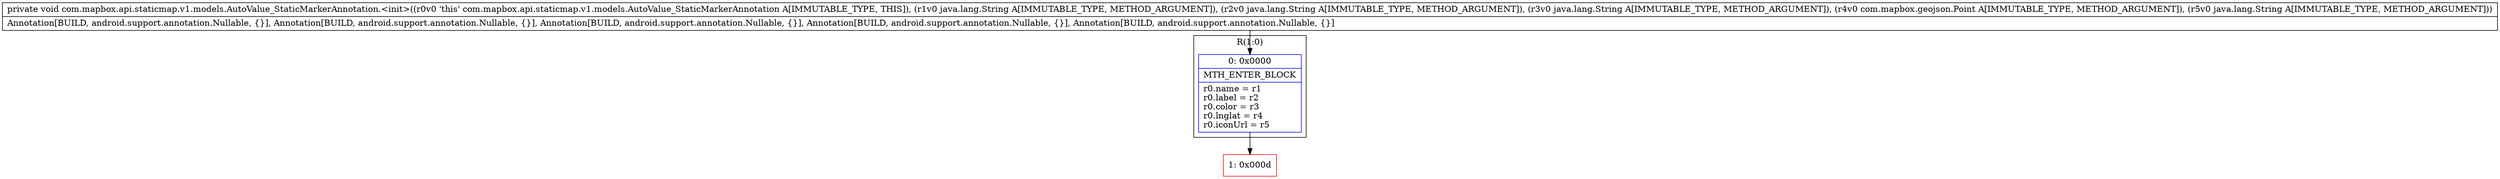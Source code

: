 digraph "CFG forcom.mapbox.api.staticmap.v1.models.AutoValue_StaticMarkerAnnotation.\<init\>(Ljava\/lang\/String;Ljava\/lang\/String;Ljava\/lang\/String;Lcom\/mapbox\/geojson\/Point;Ljava\/lang\/String;)V" {
subgraph cluster_Region_2111421826 {
label = "R(1:0)";
node [shape=record,color=blue];
Node_0 [shape=record,label="{0\:\ 0x0000|MTH_ENTER_BLOCK\l|r0.name = r1\lr0.label = r2\lr0.color = r3\lr0.lnglat = r4\lr0.iconUrl = r5\l}"];
}
Node_1 [shape=record,color=red,label="{1\:\ 0x000d}"];
MethodNode[shape=record,label="{private void com.mapbox.api.staticmap.v1.models.AutoValue_StaticMarkerAnnotation.\<init\>((r0v0 'this' com.mapbox.api.staticmap.v1.models.AutoValue_StaticMarkerAnnotation A[IMMUTABLE_TYPE, THIS]), (r1v0 java.lang.String A[IMMUTABLE_TYPE, METHOD_ARGUMENT]), (r2v0 java.lang.String A[IMMUTABLE_TYPE, METHOD_ARGUMENT]), (r3v0 java.lang.String A[IMMUTABLE_TYPE, METHOD_ARGUMENT]), (r4v0 com.mapbox.geojson.Point A[IMMUTABLE_TYPE, METHOD_ARGUMENT]), (r5v0 java.lang.String A[IMMUTABLE_TYPE, METHOD_ARGUMENT]))  | Annotation[BUILD, android.support.annotation.Nullable, \{\}], Annotation[BUILD, android.support.annotation.Nullable, \{\}], Annotation[BUILD, android.support.annotation.Nullable, \{\}], Annotation[BUILD, android.support.annotation.Nullable, \{\}], Annotation[BUILD, android.support.annotation.Nullable, \{\}]\l}"];
MethodNode -> Node_0;
Node_0 -> Node_1;
}

